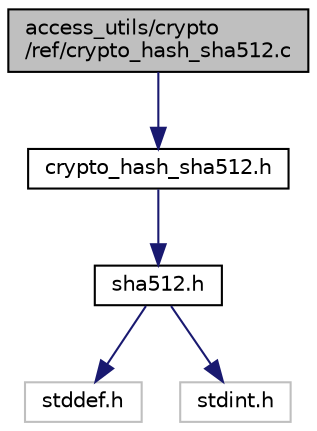 digraph "access_utils/crypto/ref/crypto_hash_sha512.c"
{
  edge [fontname="Helvetica",fontsize="10",labelfontname="Helvetica",labelfontsize="10"];
  node [fontname="Helvetica",fontsize="10",shape=record];
  Node0 [label="access_utils/crypto\l/ref/crypto_hash_sha512.c",height=0.2,width=0.4,color="black", fillcolor="grey75", style="filled", fontcolor="black"];
  Node0 -> Node1 [color="midnightblue",fontsize="10",style="solid",fontname="Helvetica"];
  Node1 [label="crypto_hash_sha512.h",height=0.2,width=0.4,color="black", fillcolor="white", style="filled",URL="$crypto__hash__sha512_8h.html"];
  Node1 -> Node2 [color="midnightblue",fontsize="10",style="solid",fontname="Helvetica"];
  Node2 [label="sha512.h",height=0.2,width=0.4,color="black", fillcolor="white", style="filled",URL="$sha512_8h.html"];
  Node2 -> Node3 [color="midnightblue",fontsize="10",style="solid",fontname="Helvetica"];
  Node3 [label="stddef.h",height=0.2,width=0.4,color="grey75", fillcolor="white", style="filled"];
  Node2 -> Node4 [color="midnightblue",fontsize="10",style="solid",fontname="Helvetica"];
  Node4 [label="stdint.h",height=0.2,width=0.4,color="grey75", fillcolor="white", style="filled"];
}
